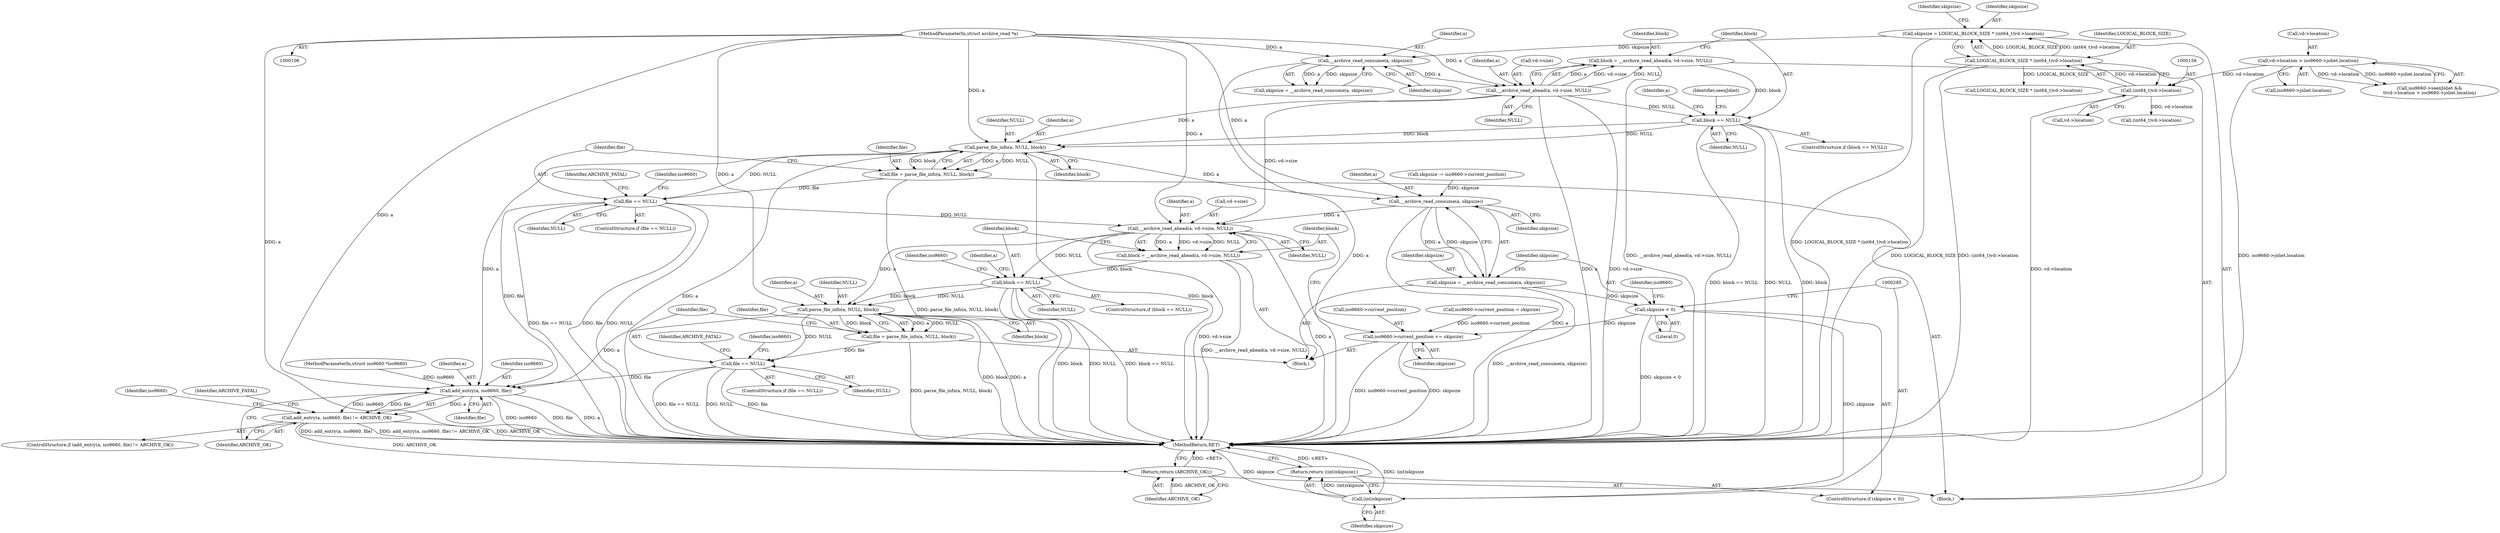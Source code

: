 digraph "0_libarchive_3ad08e01b4d253c66ae56414886089684155af22@API" {
"1000178" [label="(Call,block = __archive_read_ahead(a, vd->size, NULL))"];
"1000180" [label="(Call,__archive_read_ahead(a, vd->size, NULL))"];
"1000162" [label="(Call,__archive_read_consume(a, skipsize))"];
"1000107" [label="(MethodParameterIn,struct archive_read *a)"];
"1000151" [label="(Call,skipsize = LOGICAL_BLOCK_SIZE * (int64_t)vd->location)"];
"1000153" [label="(Call,LOGICAL_BLOCK_SIZE * (int64_t)vd->location)"];
"1000155" [label="(Call,(int64_t)vd->location)"];
"1000136" [label="(Call,vd->location > iso9660->joliet.location)"];
"1000187" [label="(Call,block == NULL)"];
"1000212" [label="(Call,parse_file_info(a, NULL, block))"];
"1000210" [label="(Call,file = parse_file_info(a, NULL, block))"];
"1000217" [label="(Call,file == NULL)"];
"1000304" [label="(Call,__archive_read_ahead(a, vd->size, NULL))"];
"1000302" [label="(Call,block = __archive_read_ahead(a, vd->size, NULL))"];
"1000311" [label="(Call,block == NULL)"];
"1000331" [label="(Call,parse_file_info(a, NULL, block))"];
"1000329" [label="(Call,file = parse_file_info(a, NULL, block))"];
"1000336" [label="(Call,file == NULL)"];
"1000348" [label="(Call,add_entry(a, iso9660, file))"];
"1000347" [label="(Call,add_entry(a, iso9660, file) != ARCHIVE_OK)"];
"1000374" [label="(Return,return (ARCHIVE_OK);)"];
"1000286" [label="(Call,__archive_read_consume(a, skipsize))"];
"1000284" [label="(Call,skipsize = __archive_read_consume(a, skipsize))"];
"1000290" [label="(Call,skipsize < 0)"];
"1000294" [label="(Call,(int)skipsize)"];
"1000293" [label="(Return,return ((int)skipsize);)"];
"1000297" [label="(Call,iso9660->current_position += skipsize)"];
"1000292" [label="(Literal,0)"];
"1000182" [label="(Call,vd->size)"];
"1000326" [label="(Identifier,iso9660)"];
"1000349" [label="(Identifier,a)"];
"1000311" [label="(Call,block == NULL)"];
"1000151" [label="(Call,skipsize = LOGICAL_BLOCK_SIZE * (int64_t)vd->location)"];
"1000186" [label="(ControlStructure,if (block == NULL))"];
"1000212" [label="(Call,parse_file_info(a, NULL, block))"];
"1000137" [label="(Call,vd->location)"];
"1000301" [label="(Identifier,skipsize)"];
"1000213" [label="(Identifier,a)"];
"1000210" [label="(Call,file = parse_file_info(a, NULL, block))"];
"1000219" [label="(Identifier,NULL)"];
"1000290" [label="(Call,skipsize < 0)"];
"1000346" [label="(ControlStructure,if (add_entry(a, iso9660, file) != ARCHIVE_OK))"];
"1000211" [label="(Identifier,file)"];
"1000178" [label="(Call,block = __archive_read_ahead(a, vd->size, NULL))"];
"1000217" [label="(Call,file == NULL)"];
"1000162" [label="(Call,__archive_read_consume(a, skipsize))"];
"1000304" [label="(Call,__archive_read_ahead(a, vd->size, NULL))"];
"1000154" [label="(Identifier,LOGICAL_BLOCK_SIZE)"];
"1000179" [label="(Identifier,block)"];
"1000306" [label="(Call,vd->size)"];
"1000132" [label="(Call,iso9660->seenJoliet &&\n\t\tvd->location > iso9660->joliet.location)"];
"1000313" [label="(Identifier,NULL)"];
"1000352" [label="(Identifier,ARCHIVE_OK)"];
"1000287" [label="(Identifier,a)"];
"1000334" [label="(Identifier,block)"];
"1000335" [label="(ControlStructure,if (file == NULL))"];
"1000297" [label="(Call,iso9660->current_position += skipsize)"];
"1000331" [label="(Call,parse_file_info(a, NULL, block))"];
"1000291" [label="(Identifier,skipsize)"];
"1000215" [label="(Identifier,block)"];
"1000109" [label="(Block,)"];
"1000189" [label="(Identifier,NULL)"];
"1000340" [label="(Identifier,ARCHIVE_FATAL)"];
"1000161" [label="(Identifier,skipsize)"];
"1000164" [label="(Identifier,skipsize)"];
"1000136" [label="(Call,vd->location > iso9660->joliet.location)"];
"1000309" [label="(Identifier,NULL)"];
"1000160" [label="(Call,skipsize = __archive_read_consume(a, skipsize))"];
"1000216" [label="(ControlStructure,if (file == NULL))"];
"1000375" [label="(Identifier,ARCHIVE_OK)"];
"1000272" [label="(Call,LOGICAL_BLOCK_SIZE * (int64_t)vd->location)"];
"1000263" [label="(Block,)"];
"1000288" [label="(Identifier,skipsize)"];
"1000343" [label="(Identifier,iso9660)"];
"1000310" [label="(ControlStructure,if (block == NULL))"];
"1000351" [label="(Identifier,file)"];
"1000318" [label="(Identifier,a)"];
"1000296" [label="(Identifier,skipsize)"];
"1000285" [label="(Identifier,skipsize)"];
"1000348" [label="(Call,add_entry(a, iso9660, file))"];
"1000279" [label="(Call,skipsize -= iso9660->current_position)"];
"1000224" [label="(Identifier,iso9660)"];
"1000330" [label="(Identifier,file)"];
"1000294" [label="(Call,(int)skipsize)"];
"1000155" [label="(Call,(int64_t)vd->location)"];
"1000157" [label="(Call,vd->location)"];
"1000303" [label="(Identifier,block)"];
"1000305" [label="(Identifier,a)"];
"1000337" [label="(Identifier,file)"];
"1000108" [label="(MethodParameterIn,struct iso9660 *iso9660)"];
"1000354" [label="(Identifier,ARCHIVE_FATAL)"];
"1000289" [label="(ControlStructure,if (skipsize < 0))"];
"1000299" [label="(Identifier,iso9660)"];
"1000376" [label="(MethodReturn,RET)"];
"1000153" [label="(Call,LOGICAL_BLOCK_SIZE * (int64_t)vd->location)"];
"1000107" [label="(MethodParameterIn,struct archive_read *a)"];
"1000347" [label="(Call,add_entry(a, iso9660, file) != ARCHIVE_OK)"];
"1000329" [label="(Call,file = parse_file_info(a, NULL, block))"];
"1000338" [label="(Identifier,NULL)"];
"1000274" [label="(Call,(int64_t)vd->location)"];
"1000152" [label="(Identifier,skipsize)"];
"1000336" [label="(Call,file == NULL)"];
"1000188" [label="(Identifier,block)"];
"1000374" [label="(Return,return (ARCHIVE_OK);)"];
"1000221" [label="(Identifier,ARCHIVE_FATAL)"];
"1000194" [label="(Identifier,a)"];
"1000332" [label="(Identifier,a)"];
"1000180" [label="(Call,__archive_read_ahead(a, vd->size, NULL))"];
"1000284" [label="(Call,skipsize = __archive_read_consume(a, skipsize))"];
"1000140" [label="(Call,iso9660->joliet.location)"];
"1000286" [label="(Call,__archive_read_consume(a, skipsize))"];
"1000214" [label="(Identifier,NULL)"];
"1000298" [label="(Call,iso9660->current_position)"];
"1000312" [label="(Identifier,block)"];
"1000187" [label="(Call,block == NULL)"];
"1000293" [label="(Return,return ((int)skipsize);)"];
"1000163" [label="(Identifier,a)"];
"1000350" [label="(Identifier,iso9660)"];
"1000201" [label="(Identifier,seenJoliet)"];
"1000357" [label="(Identifier,iso9660)"];
"1000218" [label="(Identifier,file)"];
"1000333" [label="(Identifier,NULL)"];
"1000173" [label="(Call,iso9660->current_position = skipsize)"];
"1000185" [label="(Identifier,NULL)"];
"1000302" [label="(Call,block = __archive_read_ahead(a, vd->size, NULL))"];
"1000181" [label="(Identifier,a)"];
"1000178" -> "1000109"  [label="AST: "];
"1000178" -> "1000180"  [label="CFG: "];
"1000179" -> "1000178"  [label="AST: "];
"1000180" -> "1000178"  [label="AST: "];
"1000188" -> "1000178"  [label="CFG: "];
"1000178" -> "1000376"  [label="DDG: __archive_read_ahead(a, vd->size, NULL)"];
"1000180" -> "1000178"  [label="DDG: a"];
"1000180" -> "1000178"  [label="DDG: vd->size"];
"1000180" -> "1000178"  [label="DDG: NULL"];
"1000178" -> "1000187"  [label="DDG: block"];
"1000180" -> "1000185"  [label="CFG: "];
"1000181" -> "1000180"  [label="AST: "];
"1000182" -> "1000180"  [label="AST: "];
"1000185" -> "1000180"  [label="AST: "];
"1000180" -> "1000376"  [label="DDG: vd->size"];
"1000180" -> "1000376"  [label="DDG: a"];
"1000162" -> "1000180"  [label="DDG: a"];
"1000107" -> "1000180"  [label="DDG: a"];
"1000180" -> "1000187"  [label="DDG: NULL"];
"1000180" -> "1000212"  [label="DDG: a"];
"1000180" -> "1000304"  [label="DDG: vd->size"];
"1000162" -> "1000160"  [label="AST: "];
"1000162" -> "1000164"  [label="CFG: "];
"1000163" -> "1000162"  [label="AST: "];
"1000164" -> "1000162"  [label="AST: "];
"1000160" -> "1000162"  [label="CFG: "];
"1000162" -> "1000376"  [label="DDG: a"];
"1000162" -> "1000160"  [label="DDG: a"];
"1000162" -> "1000160"  [label="DDG: skipsize"];
"1000107" -> "1000162"  [label="DDG: a"];
"1000151" -> "1000162"  [label="DDG: skipsize"];
"1000107" -> "1000106"  [label="AST: "];
"1000107" -> "1000376"  [label="DDG: a"];
"1000107" -> "1000212"  [label="DDG: a"];
"1000107" -> "1000286"  [label="DDG: a"];
"1000107" -> "1000304"  [label="DDG: a"];
"1000107" -> "1000331"  [label="DDG: a"];
"1000107" -> "1000348"  [label="DDG: a"];
"1000151" -> "1000109"  [label="AST: "];
"1000151" -> "1000153"  [label="CFG: "];
"1000152" -> "1000151"  [label="AST: "];
"1000153" -> "1000151"  [label="AST: "];
"1000161" -> "1000151"  [label="CFG: "];
"1000151" -> "1000376"  [label="DDG: LOGICAL_BLOCK_SIZE * (int64_t)vd->location"];
"1000153" -> "1000151"  [label="DDG: LOGICAL_BLOCK_SIZE"];
"1000153" -> "1000151"  [label="DDG: (int64_t)vd->location"];
"1000153" -> "1000155"  [label="CFG: "];
"1000154" -> "1000153"  [label="AST: "];
"1000155" -> "1000153"  [label="AST: "];
"1000153" -> "1000376"  [label="DDG: (int64_t)vd->location"];
"1000153" -> "1000376"  [label="DDG: LOGICAL_BLOCK_SIZE"];
"1000155" -> "1000153"  [label="DDG: vd->location"];
"1000153" -> "1000272"  [label="DDG: LOGICAL_BLOCK_SIZE"];
"1000155" -> "1000157"  [label="CFG: "];
"1000156" -> "1000155"  [label="AST: "];
"1000157" -> "1000155"  [label="AST: "];
"1000155" -> "1000376"  [label="DDG: vd->location"];
"1000136" -> "1000155"  [label="DDG: vd->location"];
"1000155" -> "1000274"  [label="DDG: vd->location"];
"1000136" -> "1000132"  [label="AST: "];
"1000136" -> "1000140"  [label="CFG: "];
"1000137" -> "1000136"  [label="AST: "];
"1000140" -> "1000136"  [label="AST: "];
"1000132" -> "1000136"  [label="CFG: "];
"1000136" -> "1000376"  [label="DDG: iso9660->joliet.location"];
"1000136" -> "1000132"  [label="DDG: vd->location"];
"1000136" -> "1000132"  [label="DDG: iso9660->joliet.location"];
"1000187" -> "1000186"  [label="AST: "];
"1000187" -> "1000189"  [label="CFG: "];
"1000188" -> "1000187"  [label="AST: "];
"1000189" -> "1000187"  [label="AST: "];
"1000194" -> "1000187"  [label="CFG: "];
"1000201" -> "1000187"  [label="CFG: "];
"1000187" -> "1000376"  [label="DDG: block"];
"1000187" -> "1000376"  [label="DDG: block == NULL"];
"1000187" -> "1000376"  [label="DDG: NULL"];
"1000187" -> "1000212"  [label="DDG: NULL"];
"1000187" -> "1000212"  [label="DDG: block"];
"1000212" -> "1000210"  [label="AST: "];
"1000212" -> "1000215"  [label="CFG: "];
"1000213" -> "1000212"  [label="AST: "];
"1000214" -> "1000212"  [label="AST: "];
"1000215" -> "1000212"  [label="AST: "];
"1000210" -> "1000212"  [label="CFG: "];
"1000212" -> "1000376"  [label="DDG: a"];
"1000212" -> "1000376"  [label="DDG: block"];
"1000212" -> "1000210"  [label="DDG: a"];
"1000212" -> "1000210"  [label="DDG: NULL"];
"1000212" -> "1000210"  [label="DDG: block"];
"1000212" -> "1000217"  [label="DDG: NULL"];
"1000212" -> "1000286"  [label="DDG: a"];
"1000212" -> "1000348"  [label="DDG: a"];
"1000210" -> "1000109"  [label="AST: "];
"1000211" -> "1000210"  [label="AST: "];
"1000218" -> "1000210"  [label="CFG: "];
"1000210" -> "1000376"  [label="DDG: parse_file_info(a, NULL, block)"];
"1000210" -> "1000217"  [label="DDG: file"];
"1000217" -> "1000216"  [label="AST: "];
"1000217" -> "1000219"  [label="CFG: "];
"1000218" -> "1000217"  [label="AST: "];
"1000219" -> "1000217"  [label="AST: "];
"1000221" -> "1000217"  [label="CFG: "];
"1000224" -> "1000217"  [label="CFG: "];
"1000217" -> "1000376"  [label="DDG: NULL"];
"1000217" -> "1000376"  [label="DDG: file == NULL"];
"1000217" -> "1000376"  [label="DDG: file"];
"1000217" -> "1000304"  [label="DDG: NULL"];
"1000217" -> "1000348"  [label="DDG: file"];
"1000304" -> "1000302"  [label="AST: "];
"1000304" -> "1000309"  [label="CFG: "];
"1000305" -> "1000304"  [label="AST: "];
"1000306" -> "1000304"  [label="AST: "];
"1000309" -> "1000304"  [label="AST: "];
"1000302" -> "1000304"  [label="CFG: "];
"1000304" -> "1000376"  [label="DDG: a"];
"1000304" -> "1000376"  [label="DDG: vd->size"];
"1000304" -> "1000302"  [label="DDG: a"];
"1000304" -> "1000302"  [label="DDG: vd->size"];
"1000304" -> "1000302"  [label="DDG: NULL"];
"1000286" -> "1000304"  [label="DDG: a"];
"1000304" -> "1000311"  [label="DDG: NULL"];
"1000304" -> "1000331"  [label="DDG: a"];
"1000302" -> "1000263"  [label="AST: "];
"1000303" -> "1000302"  [label="AST: "];
"1000312" -> "1000302"  [label="CFG: "];
"1000302" -> "1000376"  [label="DDG: __archive_read_ahead(a, vd->size, NULL)"];
"1000302" -> "1000311"  [label="DDG: block"];
"1000311" -> "1000310"  [label="AST: "];
"1000311" -> "1000313"  [label="CFG: "];
"1000312" -> "1000311"  [label="AST: "];
"1000313" -> "1000311"  [label="AST: "];
"1000318" -> "1000311"  [label="CFG: "];
"1000326" -> "1000311"  [label="CFG: "];
"1000311" -> "1000376"  [label="DDG: block"];
"1000311" -> "1000376"  [label="DDG: NULL"];
"1000311" -> "1000376"  [label="DDG: block == NULL"];
"1000311" -> "1000331"  [label="DDG: NULL"];
"1000311" -> "1000331"  [label="DDG: block"];
"1000331" -> "1000329"  [label="AST: "];
"1000331" -> "1000334"  [label="CFG: "];
"1000332" -> "1000331"  [label="AST: "];
"1000333" -> "1000331"  [label="AST: "];
"1000334" -> "1000331"  [label="AST: "];
"1000329" -> "1000331"  [label="CFG: "];
"1000331" -> "1000376"  [label="DDG: block"];
"1000331" -> "1000376"  [label="DDG: a"];
"1000331" -> "1000329"  [label="DDG: a"];
"1000331" -> "1000329"  [label="DDG: NULL"];
"1000331" -> "1000329"  [label="DDG: block"];
"1000331" -> "1000336"  [label="DDG: NULL"];
"1000331" -> "1000348"  [label="DDG: a"];
"1000329" -> "1000263"  [label="AST: "];
"1000330" -> "1000329"  [label="AST: "];
"1000337" -> "1000329"  [label="CFG: "];
"1000329" -> "1000376"  [label="DDG: parse_file_info(a, NULL, block)"];
"1000329" -> "1000336"  [label="DDG: file"];
"1000336" -> "1000335"  [label="AST: "];
"1000336" -> "1000338"  [label="CFG: "];
"1000337" -> "1000336"  [label="AST: "];
"1000338" -> "1000336"  [label="AST: "];
"1000340" -> "1000336"  [label="CFG: "];
"1000343" -> "1000336"  [label="CFG: "];
"1000336" -> "1000376"  [label="DDG: file == NULL"];
"1000336" -> "1000376"  [label="DDG: NULL"];
"1000336" -> "1000376"  [label="DDG: file"];
"1000336" -> "1000348"  [label="DDG: file"];
"1000348" -> "1000347"  [label="AST: "];
"1000348" -> "1000351"  [label="CFG: "];
"1000349" -> "1000348"  [label="AST: "];
"1000350" -> "1000348"  [label="AST: "];
"1000351" -> "1000348"  [label="AST: "];
"1000352" -> "1000348"  [label="CFG: "];
"1000348" -> "1000376"  [label="DDG: file"];
"1000348" -> "1000376"  [label="DDG: a"];
"1000348" -> "1000376"  [label="DDG: iso9660"];
"1000348" -> "1000347"  [label="DDG: a"];
"1000348" -> "1000347"  [label="DDG: iso9660"];
"1000348" -> "1000347"  [label="DDG: file"];
"1000108" -> "1000348"  [label="DDG: iso9660"];
"1000347" -> "1000346"  [label="AST: "];
"1000347" -> "1000352"  [label="CFG: "];
"1000352" -> "1000347"  [label="AST: "];
"1000354" -> "1000347"  [label="CFG: "];
"1000357" -> "1000347"  [label="CFG: "];
"1000347" -> "1000376"  [label="DDG: add_entry(a, iso9660, file)"];
"1000347" -> "1000376"  [label="DDG: add_entry(a, iso9660, file) != ARCHIVE_OK"];
"1000347" -> "1000376"  [label="DDG: ARCHIVE_OK"];
"1000347" -> "1000374"  [label="DDG: ARCHIVE_OK"];
"1000374" -> "1000109"  [label="AST: "];
"1000374" -> "1000375"  [label="CFG: "];
"1000375" -> "1000374"  [label="AST: "];
"1000376" -> "1000374"  [label="CFG: "];
"1000374" -> "1000376"  [label="DDG: <RET>"];
"1000375" -> "1000374"  [label="DDG: ARCHIVE_OK"];
"1000286" -> "1000284"  [label="AST: "];
"1000286" -> "1000288"  [label="CFG: "];
"1000287" -> "1000286"  [label="AST: "];
"1000288" -> "1000286"  [label="AST: "];
"1000284" -> "1000286"  [label="CFG: "];
"1000286" -> "1000376"  [label="DDG: a"];
"1000286" -> "1000284"  [label="DDG: a"];
"1000286" -> "1000284"  [label="DDG: skipsize"];
"1000279" -> "1000286"  [label="DDG: skipsize"];
"1000284" -> "1000263"  [label="AST: "];
"1000285" -> "1000284"  [label="AST: "];
"1000291" -> "1000284"  [label="CFG: "];
"1000284" -> "1000376"  [label="DDG: __archive_read_consume(a, skipsize)"];
"1000284" -> "1000290"  [label="DDG: skipsize"];
"1000290" -> "1000289"  [label="AST: "];
"1000290" -> "1000292"  [label="CFG: "];
"1000291" -> "1000290"  [label="AST: "];
"1000292" -> "1000290"  [label="AST: "];
"1000295" -> "1000290"  [label="CFG: "];
"1000299" -> "1000290"  [label="CFG: "];
"1000290" -> "1000376"  [label="DDG: skipsize < 0"];
"1000290" -> "1000294"  [label="DDG: skipsize"];
"1000290" -> "1000297"  [label="DDG: skipsize"];
"1000294" -> "1000293"  [label="AST: "];
"1000294" -> "1000296"  [label="CFG: "];
"1000295" -> "1000294"  [label="AST: "];
"1000296" -> "1000294"  [label="AST: "];
"1000293" -> "1000294"  [label="CFG: "];
"1000294" -> "1000376"  [label="DDG: (int)skipsize"];
"1000294" -> "1000376"  [label="DDG: skipsize"];
"1000294" -> "1000293"  [label="DDG: (int)skipsize"];
"1000293" -> "1000289"  [label="AST: "];
"1000376" -> "1000293"  [label="CFG: "];
"1000293" -> "1000376"  [label="DDG: <RET>"];
"1000297" -> "1000263"  [label="AST: "];
"1000297" -> "1000301"  [label="CFG: "];
"1000298" -> "1000297"  [label="AST: "];
"1000301" -> "1000297"  [label="AST: "];
"1000303" -> "1000297"  [label="CFG: "];
"1000297" -> "1000376"  [label="DDG: iso9660->current_position"];
"1000297" -> "1000376"  [label="DDG: skipsize"];
"1000173" -> "1000297"  [label="DDG: iso9660->current_position"];
}
